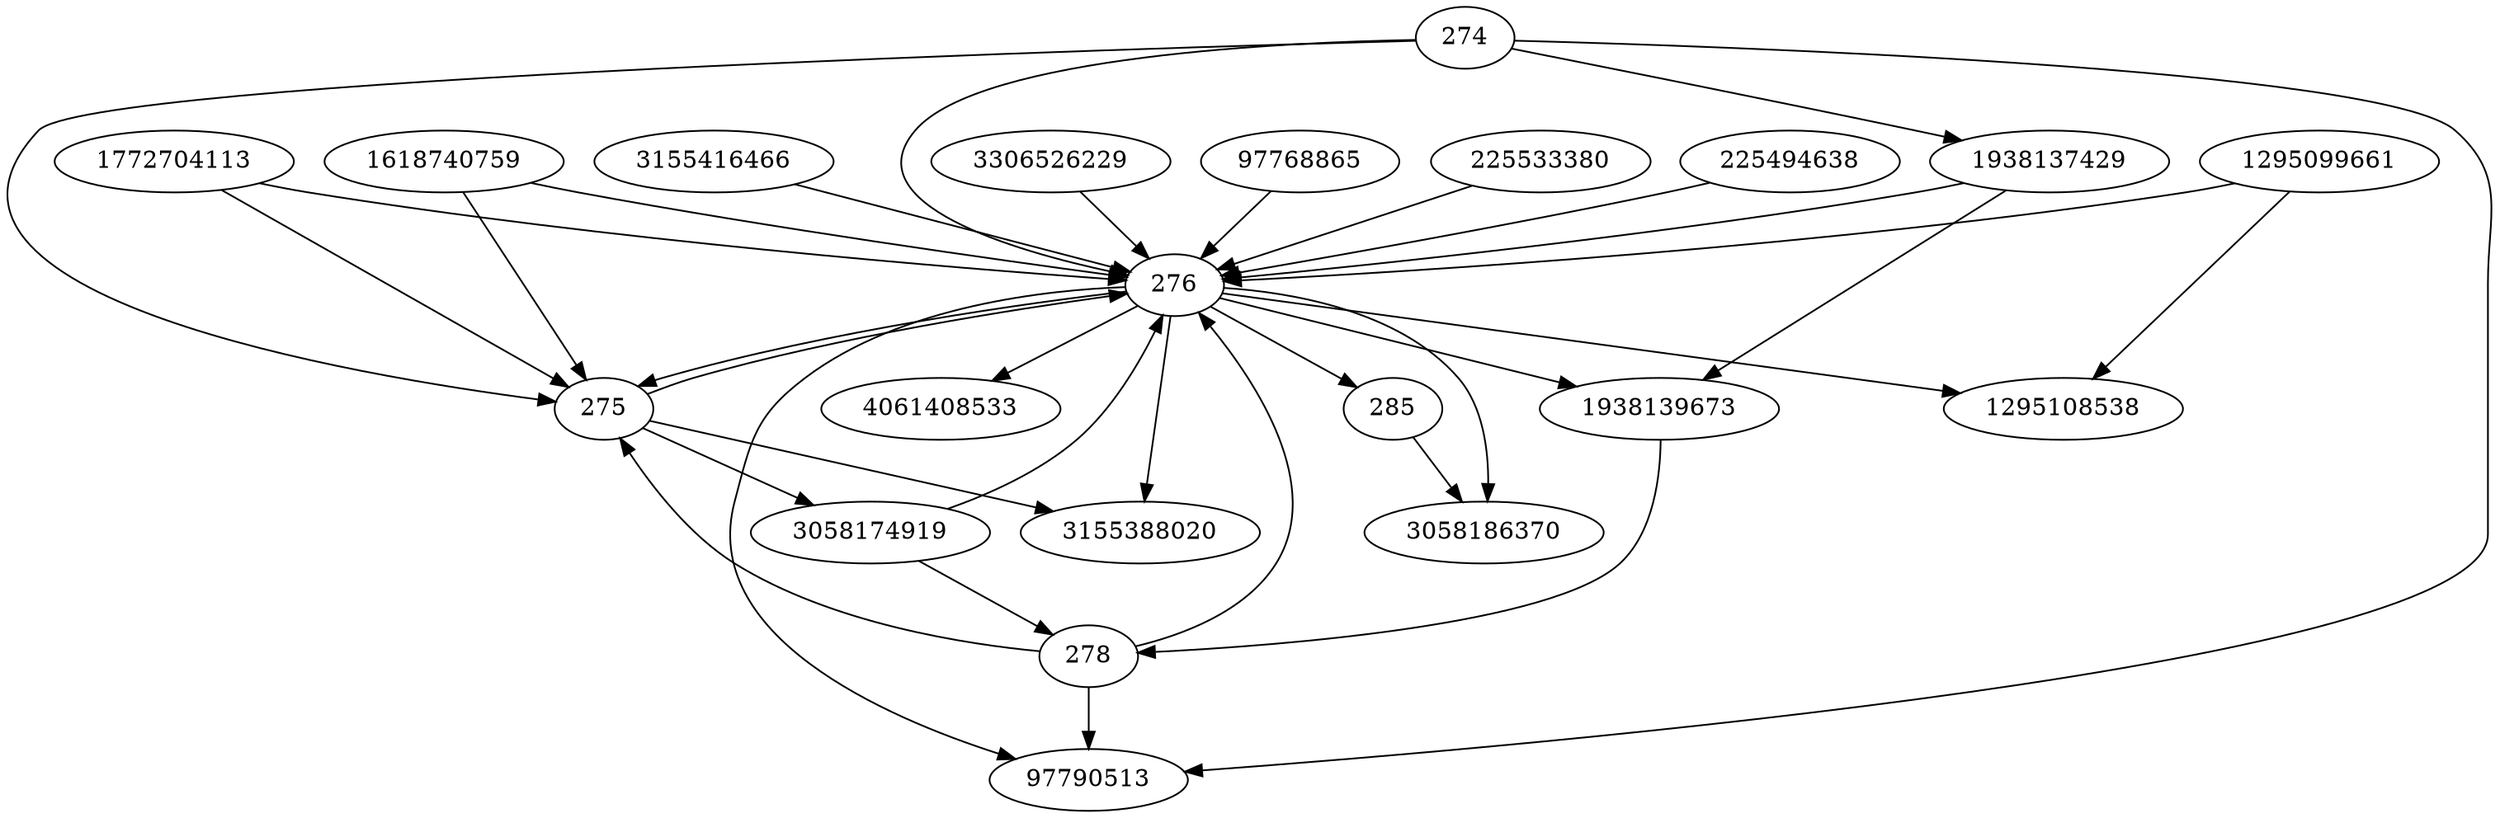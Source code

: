 strict digraph  {
3058186370;
1295099661;
3155416466;
275;
276;
274;
278;
1618740759;
3306526229;
1938139673;
4061408533;
285;
97768865;
97790513;
1295108538;
225533380;
3058174919;
1938137429;
225494638;
1772704113;
3155388020;
1295099661 -> 1295108538;
1295099661 -> 276;
3155416466 -> 276;
275 -> 3058174919;
275 -> 3155388020;
275 -> 276;
276 -> 1938139673;
276 -> 3058186370;
276 -> 97790513;
276 -> 3155388020;
276 -> 285;
276 -> 4061408533;
276 -> 275;
276 -> 1295108538;
274 -> 1938137429;
274 -> 97790513;
274 -> 275;
274 -> 276;
278 -> 97790513;
278 -> 276;
278 -> 275;
1618740759 -> 276;
1618740759 -> 275;
3306526229 -> 276;
1938139673 -> 278;
285 -> 3058186370;
97768865 -> 276;
225533380 -> 276;
3058174919 -> 276;
3058174919 -> 278;
1938137429 -> 1938139673;
1938137429 -> 276;
225494638 -> 276;
1772704113 -> 275;
1772704113 -> 276;
}
